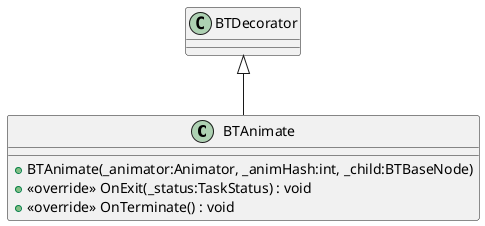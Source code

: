 @startuml
class BTAnimate {
    + BTAnimate(_animator:Animator, _animHash:int, _child:BTBaseNode)
    + <<override>> OnExit(_status:TaskStatus) : void
    + <<override>> OnTerminate() : void
}
BTDecorator <|-- BTAnimate
@enduml
